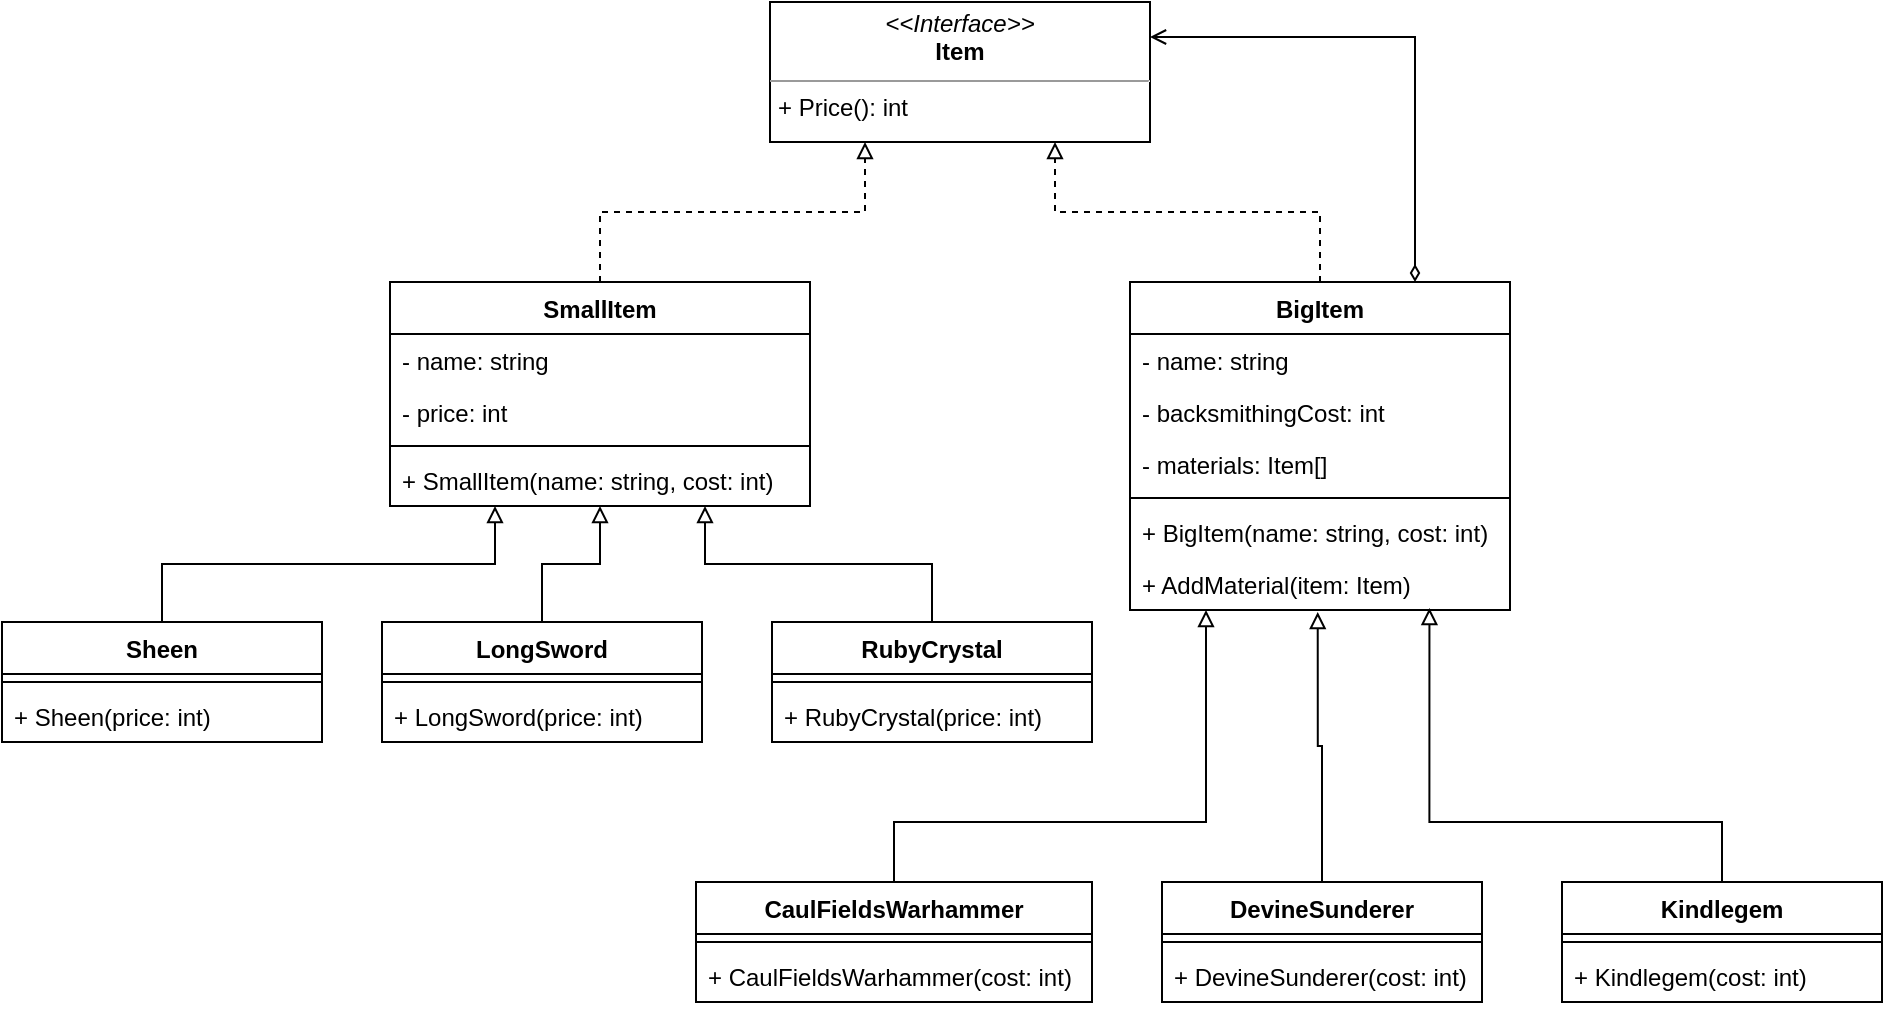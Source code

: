 <mxfile version="20.2.8" type="device"><diagram id="EQaJD1wTN7pfRSB9CU-J" name="Page-1"><mxGraphModel dx="2272" dy="773" grid="1" gridSize="10" guides="1" tooltips="1" connect="1" arrows="1" fold="1" page="1" pageScale="1" pageWidth="850" pageHeight="1100" math="0" shadow="0"><root><mxCell id="0"/><mxCell id="1" parent="0"/><mxCell id="wEUI8UVfOB7KsLeFdkPV-2" value="&lt;p style=&quot;margin:0px;margin-top:4px;text-align:center;&quot;&gt;&lt;i&gt;&amp;lt;&amp;lt;Interface&amp;gt;&amp;gt;&lt;/i&gt;&lt;br&gt;&lt;b&gt;Item&lt;/b&gt;&lt;/p&gt;&lt;hr size=&quot;1&quot;&gt;&lt;p style=&quot;margin:0px;margin-left:4px;&quot;&gt;+ Price(): int&lt;/p&gt;" style="verticalAlign=top;align=left;overflow=fill;fontSize=12;fontFamily=Helvetica;html=1;" parent="1" vertex="1"><mxGeometry x="150" y="140" width="190" height="70" as="geometry"/></mxCell><mxCell id="wEUI8UVfOB7KsLeFdkPV-14" style="edgeStyle=orthogonalEdgeStyle;rounded=0;orthogonalLoop=1;jettySize=auto;html=1;exitX=0.5;exitY=0;exitDx=0;exitDy=0;entryX=0.25;entryY=1;entryDx=0;entryDy=0;endArrow=block;endFill=0;dashed=1;" parent="1" source="wEUI8UVfOB7KsLeFdkPV-3" target="wEUI8UVfOB7KsLeFdkPV-2" edge="1"><mxGeometry relative="1" as="geometry"/></mxCell><mxCell id="wEUI8UVfOB7KsLeFdkPV-3" value="SmallItem" style="swimlane;fontStyle=1;align=center;verticalAlign=top;childLayout=stackLayout;horizontal=1;startSize=26;horizontalStack=0;resizeParent=1;resizeParentMax=0;resizeLast=0;collapsible=1;marginBottom=0;" parent="1" vertex="1"><mxGeometry x="-40" y="280" width="210" height="112" as="geometry"/></mxCell><mxCell id="wEUI8UVfOB7KsLeFdkPV-4" value="- name: string" style="text;strokeColor=none;fillColor=none;align=left;verticalAlign=top;spacingLeft=4;spacingRight=4;overflow=hidden;rotatable=0;points=[[0,0.5],[1,0.5]];portConstraint=eastwest;" parent="wEUI8UVfOB7KsLeFdkPV-3" vertex="1"><mxGeometry y="26" width="210" height="26" as="geometry"/></mxCell><mxCell id="wEUI8UVfOB7KsLeFdkPV-11" value="- price: int" style="text;strokeColor=none;fillColor=none;align=left;verticalAlign=top;spacingLeft=4;spacingRight=4;overflow=hidden;rotatable=0;points=[[0,0.5],[1,0.5]];portConstraint=eastwest;" parent="wEUI8UVfOB7KsLeFdkPV-3" vertex="1"><mxGeometry y="52" width="210" height="26" as="geometry"/></mxCell><mxCell id="wEUI8UVfOB7KsLeFdkPV-5" value="" style="line;strokeWidth=1;fillColor=none;align=left;verticalAlign=middle;spacingTop=-1;spacingLeft=3;spacingRight=3;rotatable=0;labelPosition=right;points=[];portConstraint=eastwest;strokeColor=inherit;" parent="wEUI8UVfOB7KsLeFdkPV-3" vertex="1"><mxGeometry y="78" width="210" height="8" as="geometry"/></mxCell><mxCell id="T3O21KPBbzkDnRQ6bL_5-7" value="+ SmallItem(name: string, cost: int)" style="text;strokeColor=none;fillColor=none;align=left;verticalAlign=top;spacingLeft=4;spacingRight=4;overflow=hidden;rotatable=0;points=[[0,0.5],[1,0.5]];portConstraint=eastwest;" parent="wEUI8UVfOB7KsLeFdkPV-3" vertex="1"><mxGeometry y="86" width="210" height="26" as="geometry"/></mxCell><mxCell id="wEUI8UVfOB7KsLeFdkPV-15" style="edgeStyle=orthogonalEdgeStyle;rounded=0;orthogonalLoop=1;jettySize=auto;html=1;exitX=0.5;exitY=0;exitDx=0;exitDy=0;entryX=0.75;entryY=1;entryDx=0;entryDy=0;endArrow=block;endFill=0;dashed=1;" parent="1" source="wEUI8UVfOB7KsLeFdkPV-7" target="wEUI8UVfOB7KsLeFdkPV-2" edge="1"><mxGeometry relative="1" as="geometry"/></mxCell><mxCell id="wEUI8UVfOB7KsLeFdkPV-16" style="edgeStyle=orthogonalEdgeStyle;rounded=0;orthogonalLoop=1;jettySize=auto;html=1;exitX=0.75;exitY=0;exitDx=0;exitDy=0;entryX=1;entryY=0.25;entryDx=0;entryDy=0;endArrow=open;endFill=0;startArrow=diamondThin;startFill=0;" parent="1" source="wEUI8UVfOB7KsLeFdkPV-7" target="wEUI8UVfOB7KsLeFdkPV-2" edge="1"><mxGeometry relative="1" as="geometry"/></mxCell><mxCell id="wEUI8UVfOB7KsLeFdkPV-7" value="BigItem" style="swimlane;fontStyle=1;align=center;verticalAlign=top;childLayout=stackLayout;horizontal=1;startSize=26;horizontalStack=0;resizeParent=1;resizeParentMax=0;resizeLast=0;collapsible=1;marginBottom=0;" parent="1" vertex="1"><mxGeometry x="330" y="280" width="190" height="164" as="geometry"/></mxCell><mxCell id="wEUI8UVfOB7KsLeFdkPV-8" value="- name: string" style="text;strokeColor=none;fillColor=none;align=left;verticalAlign=top;spacingLeft=4;spacingRight=4;overflow=hidden;rotatable=0;points=[[0,0.5],[1,0.5]];portConstraint=eastwest;" parent="wEUI8UVfOB7KsLeFdkPV-7" vertex="1"><mxGeometry y="26" width="190" height="26" as="geometry"/></mxCell><mxCell id="wEUI8UVfOB7KsLeFdkPV-12" value="- backsmithingCost: int" style="text;strokeColor=none;fillColor=none;align=left;verticalAlign=top;spacingLeft=4;spacingRight=4;overflow=hidden;rotatable=0;points=[[0,0.5],[1,0.5]];portConstraint=eastwest;" parent="wEUI8UVfOB7KsLeFdkPV-7" vertex="1"><mxGeometry y="52" width="190" height="26" as="geometry"/></mxCell><mxCell id="wEUI8UVfOB7KsLeFdkPV-13" value="- materials: Item[]" style="text;strokeColor=none;fillColor=none;align=left;verticalAlign=top;spacingLeft=4;spacingRight=4;overflow=hidden;rotatable=0;points=[[0,0.5],[1,0.5]];portConstraint=eastwest;" parent="wEUI8UVfOB7KsLeFdkPV-7" vertex="1"><mxGeometry y="78" width="190" height="26" as="geometry"/></mxCell><mxCell id="wEUI8UVfOB7KsLeFdkPV-9" value="" style="line;strokeWidth=1;fillColor=none;align=left;verticalAlign=middle;spacingTop=-1;spacingLeft=3;spacingRight=3;rotatable=0;labelPosition=right;points=[];portConstraint=eastwest;strokeColor=inherit;" parent="wEUI8UVfOB7KsLeFdkPV-7" vertex="1"><mxGeometry y="104" width="190" height="8" as="geometry"/></mxCell><mxCell id="wEUI8UVfOB7KsLeFdkPV-40" value="+ BigItem(name: string, cost: int)" style="text;strokeColor=none;fillColor=none;align=left;verticalAlign=top;spacingLeft=4;spacingRight=4;overflow=hidden;rotatable=0;points=[[0,0.5],[1,0.5]];portConstraint=eastwest;" parent="wEUI8UVfOB7KsLeFdkPV-7" vertex="1"><mxGeometry y="112" width="190" height="26" as="geometry"/></mxCell><mxCell id="wEUI8UVfOB7KsLeFdkPV-10" value="+ AddMaterial(item: Item)" style="text;strokeColor=none;fillColor=none;align=left;verticalAlign=top;spacingLeft=4;spacingRight=4;overflow=hidden;rotatable=0;points=[[0,0.5],[1,0.5]];portConstraint=eastwest;" parent="wEUI8UVfOB7KsLeFdkPV-7" vertex="1"><mxGeometry y="138" width="190" height="26" as="geometry"/></mxCell><mxCell id="wEUI8UVfOB7KsLeFdkPV-32" style="edgeStyle=orthogonalEdgeStyle;rounded=0;orthogonalLoop=1;jettySize=auto;html=1;exitX=0.5;exitY=0;exitDx=0;exitDy=0;entryX=0.25;entryY=1;entryDx=0;entryDy=0;startArrow=none;startFill=0;endArrow=block;endFill=0;" parent="1" source="wEUI8UVfOB7KsLeFdkPV-18" target="wEUI8UVfOB7KsLeFdkPV-3" edge="1"><mxGeometry relative="1" as="geometry"/></mxCell><mxCell id="wEUI8UVfOB7KsLeFdkPV-18" value="Sheen" style="swimlane;fontStyle=1;align=center;verticalAlign=top;childLayout=stackLayout;horizontal=1;startSize=26;horizontalStack=0;resizeParent=1;resizeParentMax=0;resizeLast=0;collapsible=1;marginBottom=0;" parent="1" vertex="1"><mxGeometry x="-234" y="450" width="160" height="60" as="geometry"/></mxCell><mxCell id="wEUI8UVfOB7KsLeFdkPV-20" value="" style="line;strokeWidth=1;fillColor=none;align=left;verticalAlign=middle;spacingTop=-1;spacingLeft=3;spacingRight=3;rotatable=0;labelPosition=right;points=[];portConstraint=eastwest;strokeColor=inherit;" parent="wEUI8UVfOB7KsLeFdkPV-18" vertex="1"><mxGeometry y="26" width="160" height="8" as="geometry"/></mxCell><mxCell id="T3O21KPBbzkDnRQ6bL_5-3" value="+ Sheen(price: int)" style="text;strokeColor=none;fillColor=none;align=left;verticalAlign=top;spacingLeft=4;spacingRight=4;overflow=hidden;rotatable=0;points=[[0,0.5],[1,0.5]];portConstraint=eastwest;" parent="wEUI8UVfOB7KsLeFdkPV-18" vertex="1"><mxGeometry y="34" width="160" height="26" as="geometry"/></mxCell><mxCell id="wEUI8UVfOB7KsLeFdkPV-37" style="edgeStyle=orthogonalEdgeStyle;rounded=0;orthogonalLoop=1;jettySize=auto;html=1;exitX=0.5;exitY=0;exitDx=0;exitDy=0;entryX=0.788;entryY=0.962;entryDx=0;entryDy=0;entryPerimeter=0;startArrow=none;startFill=0;endArrow=block;endFill=0;" parent="1" source="wEUI8UVfOB7KsLeFdkPV-22" target="wEUI8UVfOB7KsLeFdkPV-10" edge="1"><mxGeometry relative="1" as="geometry"><Array as="points"><mxPoint x="626" y="550"/><mxPoint x="480" y="550"/></Array></mxGeometry></mxCell><mxCell id="wEUI8UVfOB7KsLeFdkPV-22" value="Kindlegem" style="swimlane;fontStyle=1;align=center;verticalAlign=top;childLayout=stackLayout;horizontal=1;startSize=26;horizontalStack=0;resizeParent=1;resizeParentMax=0;resizeLast=0;collapsible=1;marginBottom=0;" parent="1" vertex="1"><mxGeometry x="546" y="580" width="160" height="60" as="geometry"/></mxCell><mxCell id="wEUI8UVfOB7KsLeFdkPV-23" value="" style="line;strokeWidth=1;fillColor=none;align=left;verticalAlign=middle;spacingTop=-1;spacingLeft=3;spacingRight=3;rotatable=0;labelPosition=right;points=[];portConstraint=eastwest;strokeColor=inherit;" parent="wEUI8UVfOB7KsLeFdkPV-22" vertex="1"><mxGeometry y="26" width="160" height="8" as="geometry"/></mxCell><mxCell id="T3O21KPBbzkDnRQ6bL_5-6" value="+ Kindlegem(cost: int)" style="text;strokeColor=none;fillColor=none;align=left;verticalAlign=top;spacingLeft=4;spacingRight=4;overflow=hidden;rotatable=0;points=[[0,0.5],[1,0.5]];portConstraint=eastwest;" parent="wEUI8UVfOB7KsLeFdkPV-22" vertex="1"><mxGeometry y="34" width="160" height="26" as="geometry"/></mxCell><mxCell id="wEUI8UVfOB7KsLeFdkPV-36" style="edgeStyle=orthogonalEdgeStyle;rounded=0;orthogonalLoop=1;jettySize=auto;html=1;exitX=0.5;exitY=0;exitDx=0;exitDy=0;entryX=0.494;entryY=1.038;entryDx=0;entryDy=0;entryPerimeter=0;startArrow=none;startFill=0;endArrow=block;endFill=0;" parent="1" source="wEUI8UVfOB7KsLeFdkPV-24" target="wEUI8UVfOB7KsLeFdkPV-10" edge="1"><mxGeometry relative="1" as="geometry"/></mxCell><mxCell id="wEUI8UVfOB7KsLeFdkPV-24" value="DevineSunderer" style="swimlane;fontStyle=1;align=center;verticalAlign=top;childLayout=stackLayout;horizontal=1;startSize=26;horizontalStack=0;resizeParent=1;resizeParentMax=0;resizeLast=0;collapsible=1;marginBottom=0;" parent="1" vertex="1"><mxGeometry x="346" y="580" width="160" height="60" as="geometry"/></mxCell><mxCell id="wEUI8UVfOB7KsLeFdkPV-25" value="" style="line;strokeWidth=1;fillColor=none;align=left;verticalAlign=middle;spacingTop=-1;spacingLeft=3;spacingRight=3;rotatable=0;labelPosition=right;points=[];portConstraint=eastwest;strokeColor=inherit;" parent="wEUI8UVfOB7KsLeFdkPV-24" vertex="1"><mxGeometry y="26" width="160" height="8" as="geometry"/></mxCell><mxCell id="T3O21KPBbzkDnRQ6bL_5-5" value="+ DevineSunderer(cost: int)" style="text;strokeColor=none;fillColor=none;align=left;verticalAlign=top;spacingLeft=4;spacingRight=4;overflow=hidden;rotatable=0;points=[[0,0.5],[1,0.5]];portConstraint=eastwest;" parent="wEUI8UVfOB7KsLeFdkPV-24" vertex="1"><mxGeometry y="34" width="160" height="26" as="geometry"/></mxCell><mxCell id="wEUI8UVfOB7KsLeFdkPV-34" style="edgeStyle=orthogonalEdgeStyle;rounded=0;orthogonalLoop=1;jettySize=auto;html=1;exitX=0.5;exitY=0;exitDx=0;exitDy=0;entryX=0.75;entryY=1;entryDx=0;entryDy=0;startArrow=none;startFill=0;endArrow=block;endFill=0;" parent="1" source="wEUI8UVfOB7KsLeFdkPV-26" target="wEUI8UVfOB7KsLeFdkPV-3" edge="1"><mxGeometry relative="1" as="geometry"/></mxCell><mxCell id="wEUI8UVfOB7KsLeFdkPV-26" value="RubyCrystal" style="swimlane;fontStyle=1;align=center;verticalAlign=top;childLayout=stackLayout;horizontal=1;startSize=26;horizontalStack=0;resizeParent=1;resizeParentMax=0;resizeLast=0;collapsible=1;marginBottom=0;" parent="1" vertex="1"><mxGeometry x="151" y="450" width="160" height="60" as="geometry"/></mxCell><mxCell id="wEUI8UVfOB7KsLeFdkPV-27" value="" style="line;strokeWidth=1;fillColor=none;align=left;verticalAlign=middle;spacingTop=-1;spacingLeft=3;spacingRight=3;rotatable=0;labelPosition=right;points=[];portConstraint=eastwest;strokeColor=inherit;" parent="wEUI8UVfOB7KsLeFdkPV-26" vertex="1"><mxGeometry y="26" width="160" height="8" as="geometry"/></mxCell><mxCell id="T3O21KPBbzkDnRQ6bL_5-1" value="+ RubyCrystal(price: int)" style="text;strokeColor=none;fillColor=none;align=left;verticalAlign=top;spacingLeft=4;spacingRight=4;overflow=hidden;rotatable=0;points=[[0,0.5],[1,0.5]];portConstraint=eastwest;" parent="wEUI8UVfOB7KsLeFdkPV-26" vertex="1"><mxGeometry y="34" width="160" height="26" as="geometry"/></mxCell><mxCell id="wEUI8UVfOB7KsLeFdkPV-33" style="edgeStyle=orthogonalEdgeStyle;rounded=0;orthogonalLoop=1;jettySize=auto;html=1;exitX=0.5;exitY=0;exitDx=0;exitDy=0;entryX=0.5;entryY=1;entryDx=0;entryDy=0;startArrow=none;startFill=0;endArrow=block;endFill=0;" parent="1" source="wEUI8UVfOB7KsLeFdkPV-28" target="wEUI8UVfOB7KsLeFdkPV-3" edge="1"><mxGeometry relative="1" as="geometry"/></mxCell><mxCell id="wEUI8UVfOB7KsLeFdkPV-28" value="LongSword" style="swimlane;fontStyle=1;align=center;verticalAlign=top;childLayout=stackLayout;horizontal=1;startSize=26;horizontalStack=0;resizeParent=1;resizeParentMax=0;resizeLast=0;collapsible=1;marginBottom=0;" parent="1" vertex="1"><mxGeometry x="-44" y="450" width="160" height="60" as="geometry"/></mxCell><mxCell id="wEUI8UVfOB7KsLeFdkPV-29" value="" style="line;strokeWidth=1;fillColor=none;align=left;verticalAlign=middle;spacingTop=-1;spacingLeft=3;spacingRight=3;rotatable=0;labelPosition=right;points=[];portConstraint=eastwest;strokeColor=inherit;" parent="wEUI8UVfOB7KsLeFdkPV-28" vertex="1"><mxGeometry y="26" width="160" height="8" as="geometry"/></mxCell><mxCell id="T3O21KPBbzkDnRQ6bL_5-2" value="+ LongSword(price: int)" style="text;strokeColor=none;fillColor=none;align=left;verticalAlign=top;spacingLeft=4;spacingRight=4;overflow=hidden;rotatable=0;points=[[0,0.5],[1,0.5]];portConstraint=eastwest;" parent="wEUI8UVfOB7KsLeFdkPV-28" vertex="1"><mxGeometry y="34" width="160" height="26" as="geometry"/></mxCell><mxCell id="wEUI8UVfOB7KsLeFdkPV-35" style="edgeStyle=orthogonalEdgeStyle;rounded=0;orthogonalLoop=1;jettySize=auto;html=1;exitX=0.5;exitY=0;exitDx=0;exitDy=0;entryX=0.2;entryY=1;entryDx=0;entryDy=0;entryPerimeter=0;startArrow=none;startFill=0;endArrow=block;endFill=0;" parent="1" source="wEUI8UVfOB7KsLeFdkPV-30" target="wEUI8UVfOB7KsLeFdkPV-10" edge="1"><mxGeometry relative="1" as="geometry"><Array as="points"><mxPoint x="212" y="550"/><mxPoint x="368" y="550"/></Array></mxGeometry></mxCell><mxCell id="wEUI8UVfOB7KsLeFdkPV-30" value="CaulFieldsWarhammer" style="swimlane;fontStyle=1;align=center;verticalAlign=top;childLayout=stackLayout;horizontal=1;startSize=26;horizontalStack=0;resizeParent=1;resizeParentMax=0;resizeLast=0;collapsible=1;marginBottom=0;" parent="1" vertex="1"><mxGeometry x="113" y="580" width="198" height="60" as="geometry"/></mxCell><mxCell id="wEUI8UVfOB7KsLeFdkPV-31" value="" style="line;strokeWidth=1;fillColor=none;align=left;verticalAlign=middle;spacingTop=-1;spacingLeft=3;spacingRight=3;rotatable=0;labelPosition=right;points=[];portConstraint=eastwest;strokeColor=inherit;" parent="wEUI8UVfOB7KsLeFdkPV-30" vertex="1"><mxGeometry y="26" width="198" height="8" as="geometry"/></mxCell><mxCell id="T3O21KPBbzkDnRQ6bL_5-4" value="+ CaulFieldsWarhammer(cost: int)" style="text;strokeColor=none;fillColor=none;align=left;verticalAlign=top;spacingLeft=4;spacingRight=4;overflow=hidden;rotatable=0;points=[[0,0.5],[1,0.5]];portConstraint=eastwest;" parent="wEUI8UVfOB7KsLeFdkPV-30" vertex="1"><mxGeometry y="34" width="198" height="26" as="geometry"/></mxCell></root></mxGraphModel></diagram></mxfile>